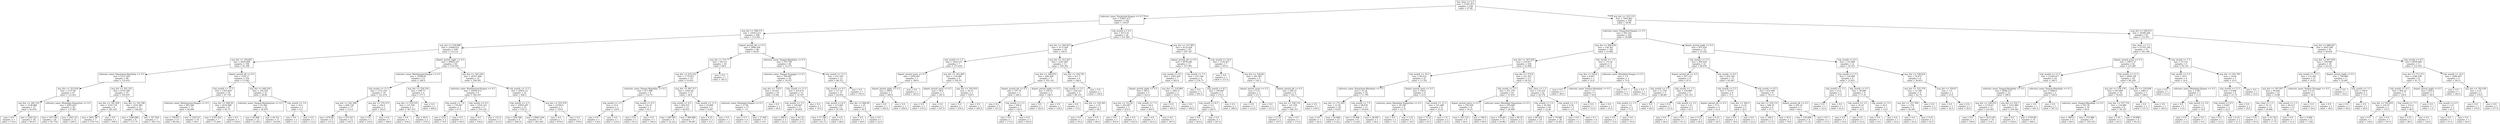 digraph Tree {
node [shape=box] ;
0 [label="bus_class <= 0.5\nmse = 13391.873\nsamples = 638\nvalue = 97.08"] ;
1 [label="subroute_name_Naypyitaw-Yangon <= 0.5\nmse = 15667.472\nsamples = 344\nvalue = 130.07"] ;
0 -> 1 [labeldistance=2.5, labelangle=45, headlabel="True"] ;
2 [label="avg_dur <= 598.571\nmse = 14503.212\nsamples = 308\nvalue = 115.925"] ;
1 -> 2 ;
3 [label="avg_dur <= 518.998\nmse = 15848.622\nsamples = 248\nvalue = 133.121"] ;
2 -> 3 ;
4 [label="avg_dur <= 354.891\nmse = 4629.498\nsamples = 194\nvalue = 93.196"] ;
3 -> 4 ;
5 [label="subroute_name_Naypyitaw-Mandalay <= 0.5\nmse = 5357.929\nsamples = 90\nvalue = 133.933"] ;
4 -> 5 ;
6 [label="avg_dur <= 323.039\nmse = 3137.49\nsamples = 67\nvalue = 112.821"] ;
5 -> 6 ;
7 [label="avg_dur <= 282.154\nmse = 1528.868\nsamples = 37\nvalue = 92.676"] ;
6 -> 7 ;
8 [label="mse = 0.0\nsamples = 1\nvalue = 174.0"] ;
7 -> 8 ;
9 [label="mse = 1382.521\nsamples = 36\nvalue = 90.417"] ;
7 -> 9 ;
10 [label="subroute_name_Mandalay-Naypyitaw <= 0.5\nmse = 4003.622\nsamples = 30\nvalue = 137.667"] ;
6 -> 10 ;
11 [label="mse = 1071.84\nsamples = 18\nvalue = 95.778"] ;
10 -> 11 ;
12 [label="mse = 1821.25\nsamples = 12\nvalue = 200.5"] ;
10 -> 12 ;
13 [label="avg_dur <= 301.333\nmse = 6745.289\nsamples = 23\nvalue = 195.435"] ;
5 -> 13 ;
14 [label="avg_dur <= 301.058\nmse = 3310.734\nsamples = 8\nvalue = 281.625"] ;
13 -> 14 ;
15 [label="mse = 2831.347\nsamples = 7\nvalue = 270.714"] ;
14 -> 15 ;
16 [label="mse = 0.0\nsamples = 1\nvalue = 358.0"] ;
14 -> 16 ;
17 [label="avg_dur <= 316.786\nmse = 2501.982\nsamples = 15\nvalue = 149.467"] ;
13 -> 17 ;
18 [label="mse = 2248.688\nsamples = 8\nvalue = 117.75"] ;
17 -> 18 ;
19 [label="mse = 327.918\nsamples = 7\nvalue = 185.714"] ;
17 -> 19 ;
20 [label="depart_period_aft <= 0.5\nmse = 1320.17\nsamples = 104\nvalue = 57.942"] ;
4 -> 20 ;
21 [label="trip_month <= 11.5\nmse = 1303.929\nsamples = 79\nvalue = 67.759"] ;
20 -> 21 ;
22 [label="subroute_name_Mawlamyine-Yangon <= 0.5\nmse = 893.506\nsamples = 71\nvalue = 64.606"] ;
21 -> 22 ;
23 [label="mse = 738.071\nsamples = 57\nvalue = 68.561"] ;
22 -> 23 ;
24 [label="mse = 1203.25\nsamples = 14\nvalue = 48.5"] ;
22 -> 24 ;
25 [label="avg_dur <= 484.59\nmse = 4074.688\nsamples = 8\nvalue = 95.75"] ;
21 -> 25 ;
26 [label="mse = 1353.102\nsamples = 7\nvalue = 75.429"] ;
25 -> 26 ;
27 [label="mse = 0.0\nsamples = 1\nvalue = 238.0"] ;
25 -> 27 ;
28 [label="avg_dur <= 440.245\nmse = 104.554\nsamples = 25\nvalue = 26.92"] ;
20 -> 28 ;
29 [label="subroute_name_Yangon-Mawlamyine <= 0.5\nmse = 81.902\nsamples = 23\nvalue = 28.478"] ;
28 -> 29 ;
30 [label="mse = 92.806\nsamples = 12\nvalue = 31.833"] ;
29 -> 30 ;
31 [label="mse = 44.331\nsamples = 11\nvalue = 24.818"] ;
29 -> 31 ;
32 [label="trip_month <= 5.0\nmse = 16.0\nsamples = 2\nvalue = 9.0"] ;
28 -> 32 ;
33 [label="mse = 0.0\nsamples = 1\nvalue = 5.0"] ;
32 -> 33 ;
34 [label="mse = 0.0\nsamples = 1\nvalue = 13.0"] ;
32 -> 34 ;
35 [label="depart_period_night <= 0.5\nmse = 29854.247\nsamples = 54\nvalue = 276.556"] ;
3 -> 35 ;
36 [label="subroute_name_Mawlamyine-Yangon <= 0.5\nmse = 10588.87\nsamples = 23\nvalue = 166.0"] ;
35 -> 36 ;
37 [label="trip_month <= 11.5\nmse = 1332.144\nsamples = 19\nvalue = 121.474"] ;
36 -> 37 ;
38 [label="avg_dur <= 542.308\nmse = 606.118\nsamples = 17\nvalue = 112.0"] ;
37 -> 38 ;
39 [label="mse = 679.44\nsamples = 5\nvalue = 127.6"] ;
38 -> 39 ;
40 [label="mse = 431.917\nsamples = 12\nvalue = 105.5"] ;
38 -> 40 ;
41 [label="avg_dur <= 570.375\nmse = 256.0\nsamples = 2\nvalue = 202.0"] ;
37 -> 41 ;
42 [label="mse = 0.0\nsamples = 1\nvalue = 218.0"] ;
41 -> 42 ;
43 [label="mse = 0.0\nsamples = 1\nvalue = 186.0"] ;
41 -> 43 ;
44 [label="avg_dur <= 526.216\nmse = 408.75\nsamples = 4\nvalue = 377.5"] ;
36 -> 44 ;
45 [label="avg_dur <= 519.519\nmse = 131.556\nsamples = 3\nvalue = 367.333"] ;
44 -> 45 ;
46 [label="mse = 0.0\nsamples = 1\nvalue = 354.0"] ;
45 -> 46 ;
47 [label="mse = 64.0\nsamples = 2\nvalue = 374.0"] ;
45 -> 47 ;
48 [label="mse = 0.0\nsamples = 1\nvalue = 408.0"] ;
44 -> 48 ;
49 [label="avg_dur <= 542.259\nmse = 28351.469\nsamples = 31\nvalue = 358.581"] ;
35 -> 49 ;
50 [label="subroute_name_Mawlamyine-Yangon <= 0.5\nmse = 10436.472\nsamples = 6\nvalue = 160.167"] ;
49 -> 50 ;
51 [label="trip_month <= 7.0\nmse = 178.667\nsamples = 3\nvalue = 67.0"] ;
50 -> 51 ;
52 [label="mse = 25.0\nsamples = 2\nvalue = 76.0"] ;
51 -> 52 ;
53 [label="mse = 0.0\nsamples = 1\nvalue = 49.0"] ;
51 -> 53 ;
54 [label="trip_month <= 9.5\nmse = 3334.222\nsamples = 3\nvalue = 253.333"] ;
50 -> 54 ;
55 [label="mse = 0.0\nsamples = 1\nvalue = 334.0"] ;
54 -> 55 ;
56 [label="mse = 121.0\nsamples = 2\nvalue = 213.0"] ;
54 -> 56 ;
57 [label="trip_month <= 11.5\nmse = 20935.12\nsamples = 25\nvalue = 406.2"] ;
49 -> 57 ;
58 [label="trip_month <= 2.5\nmse = 10950.287\nsamples = 23\nvalue = 378.13"] ;
57 -> 58 ;
59 [label="mse = 838.188\nsamples = 4\nvalue = 268.25"] ;
58 -> 59 ;
60 [label="mse = 10002.194\nsamples = 19\nvalue = 401.263"] ;
58 -> 60 ;
61 [label="avg_dur <= 555.479\nmse = 22500.0\nsamples = 2\nvalue = 729.0"] ;
57 -> 61 ;
62 [label="mse = 0.0\nsamples = 1\nvalue = 879.0"] ;
61 -> 62 ;
63 [label="mse = 0.0\nsamples = 1\nvalue = 579.0"] ;
61 -> 63 ;
64 [label="depart_period_aft <= 0.5\nmse = 2668.294\nsamples = 60\nvalue = 44.85"] ;
2 -> 64 ;
65 [label="avg_dur <= 731.77\nmse = 5613.4\nsamples = 20\nvalue = 68.0"] ;
64 -> 65 ;
66 [label="avg_dur <= 633.222\nmse = 1779.812\nsamples = 19\nvalue = 53.632"] ;
65 -> 66 ;
67 [label="subroute_name_Yangon-Mandalay <= 0.5\nmse = 411.688\nsamples = 4\nvalue = 110.75"] ;
66 -> 67 ;
68 [label="trip_month <= 2.5\nmse = 25.0\nsamples = 2\nvalue = 129.0"] ;
67 -> 68 ;
69 [label="mse = 0.0\nsamples = 1\nvalue = 134.0"] ;
68 -> 69 ;
70 [label="mse = 0.0\nsamples = 1\nvalue = 124.0"] ;
68 -> 70 ;
71 [label="trip_month <= 9.5\nmse = 132.25\nsamples = 2\nvalue = 92.5"] ;
67 -> 71 ;
72 [label="mse = 0.0\nsamples = 1\nvalue = 81.0"] ;
71 -> 72 ;
73 [label="mse = 0.0\nsamples = 1\nvalue = 104.0"] ;
71 -> 73 ;
74 [label="avg_dur <= 697.317\nmse = 1042.64\nsamples = 15\nvalue = 38.4"] ;
66 -> 74 ;
75 [label="trip_month <= 9.5\nmse = 944.972\nsamples = 12\nvalue = 46.833"] ;
74 -> 75 ;
76 [label="mse = 240.395\nsamples = 9\nvalue = 32.222"] ;
75 -> 76 ;
77 [label="mse = 496.889\nsamples = 3\nvalue = 90.667"] ;
75 -> 77 ;
78 [label="trip_month <= 11.5\nmse = 10.889\nsamples = 3\nvalue = 4.667"] ;
74 -> 78 ;
79 [label="mse = 6.25\nsamples = 2\nvalue = 6.5"] ;
78 -> 79 ;
80 [label="mse = 0.0\nsamples = 1\nvalue = 1.0"] ;
78 -> 80 ;
81 [label="mse = 0.0\nsamples = 1\nvalue = 341.0"] ;
65 -> 81 ;
82 [label="subroute_name_Yangon-Mandalay <= 0.5\nmse = 793.799\nsamples = 40\nvalue = 33.275"] ;
64 -> 82 ;
83 [label="subroute_name_Yangon-Taunggyi <= 0.5\nmse = 356.667\nsamples = 28\nvalue = 19.107"] ;
82 -> 83 ;
84 [label="avg_dur <= 755.0\nmse = 45.621\nsamples = 16\nvalue = 8.562"] ;
83 -> 84 ;
85 [label="subroute_name_Mandalay-Yangon <= 0.5\nmse = 27.04\nsamples = 15\nvalue = 7.4"] ;
84 -> 85 ;
86 [label="mse = 0.5\nsamples = 4\nvalue = 3.0"] ;
85 -> 86 ;
87 [label="mse = 27.091\nsamples = 11\nvalue = 9.0"] ;
85 -> 87 ;
88 [label="mse = 0.0\nsamples = 1\nvalue = 26.0"] ;
84 -> 88 ;
89 [label="trip_month <= 11.5\nmse = 425.472\nsamples = 12\nvalue = 33.167"] ;
83 -> 89 ;
90 [label="trip_month <= 3.5\nmse = 329.603\nsamples = 11\nvalue = 29.818"] ;
89 -> 90 ;
91 [label="mse = 366.0\nsamples = 3\nvalue = 52.0"] ;
90 -> 91 ;
92 [label="mse = 62.25\nsamples = 8\nvalue = 21.5"] ;
90 -> 92 ;
93 [label="mse = 0.0\nsamples = 1\nvalue = 70.0"] ;
89 -> 93 ;
94 [label="trip_month <= 11.5\nmse = 252.556\nsamples = 12\nvalue = 66.333"] ;
82 -> 94 ;
95 [label="trip_month <= 9.5\nmse = 127.24\nsamples = 11\nvalue = 62.818"] ;
94 -> 95 ;
96 [label="trip_month <= 8.5\nmse = 113.802\nsamples = 9\nvalue = 65.556"] ;
95 -> 96 ;
97 [label="mse = 57.188\nsamples = 8\nvalue = 62.75"] ;
96 -> 97 ;
98 [label="mse = 0.0\nsamples = 1\nvalue = 88.0"] ;
96 -> 98 ;
99 [label="avg_dur <= 609.49\nmse = 2.25\nsamples = 2\nvalue = 50.5"] ;
95 -> 99 ;
100 [label="mse = 0.0\nsamples = 1\nvalue = 49.0"] ;
99 -> 100 ;
101 [label="mse = 0.0\nsamples = 1\nvalue = 52.0"] ;
99 -> 101 ;
102 [label="mse = 0.0\nsamples = 1\nvalue = 105.0"] ;
94 -> 102 ;
103 [label="trip_month <= 6.5\nmse = 9272.41\nsamples = 36\nvalue = 251.083"] ;
1 -> 103 ;
104 [label="avg_dur <= 304.023\nmse = 5172.444\nsamples = 18\nvalue = 205.0"] ;
103 -> 104 ;
105 [label="trip_month <= 1.5\nmse = 1620.531\nsamples = 7\nvalue = 275.429"] ;
104 -> 105 ;
106 [label="depart_period_morn <= 0.5\nmse = 1650.667\nsamples = 3\nvalue = 309.0"] ;
105 -> 106 ;
107 [label="depart_period_night <= 0.5\nmse = 289.0\nsamples = 2\nvalue = 282.0"] ;
106 -> 107 ;
108 [label="mse = 0.0\nsamples = 1\nvalue = 265.0"] ;
107 -> 108 ;
109 [label="mse = 0.0\nsamples = 1\nvalue = 299.0"] ;
107 -> 109 ;
110 [label="mse = 0.0\nsamples = 1\nvalue = 363.0"] ;
106 -> 110 ;
111 [label="avg_dur <= 303.465\nmse = 118.688\nsamples = 4\nvalue = 250.25"] ;
105 -> 111 ;
112 [label="depart_period_morn <= 0.5\nmse = 36.0\nsamples = 2\nvalue = 241.0"] ;
111 -> 112 ;
113 [label="mse = 0.0\nsamples = 1\nvalue = 235.0"] ;
112 -> 113 ;
114 [label="mse = 0.0\nsamples = 1\nvalue = 247.0"] ;
112 -> 114 ;
115 [label="avg_dur <= 303.916\nmse = 30.25\nsamples = 2\nvalue = 259.5"] ;
111 -> 115 ;
116 [label="mse = 0.0\nsamples = 1\nvalue = 254.0"] ;
115 -> 116 ;
117 [label="mse = 0.0\nsamples = 1\nvalue = 265.0"] ;
115 -> 117 ;
118 [label="avg_dur <= 312.267\nmse = 2267.603\nsamples = 11\nvalue = 160.182"] ;
104 -> 118 ;
119 [label="avg_dur <= 309.672\nmse = 406.408\nsamples = 7\nvalue = 191.143"] ;
118 -> 119 ;
120 [label="depart_period_aft <= 0.5\nmse = 197.76\nsamples = 5\nvalue = 200.2"] ;
119 -> 120 ;
121 [label="mse = 0.0\nsamples = 2\nvalue = 211.0"] ;
120 -> 121 ;
122 [label="trip_month <= 2.5\nmse = 200.0\nsamples = 3\nvalue = 193.0"] ;
120 -> 122 ;
123 [label="mse = 0.0\nsamples = 1\nvalue = 173.0"] ;
122 -> 123 ;
124 [label="mse = 0.0\nsamples = 2\nvalue = 203.0"] ;
122 -> 124 ;
125 [label="depart_period_night <= 0.5\nmse = 210.25\nsamples = 2\nvalue = 168.5"] ;
119 -> 125 ;
126 [label="mse = 0.0\nsamples = 1\nvalue = 183.0"] ;
125 -> 126 ;
127 [label="mse = 0.0\nsamples = 1\nvalue = 154.0"] ;
125 -> 127 ;
128 [label="avg_dur <= 320.761\nmse = 911.5\nsamples = 4\nvalue = 106.0"] ;
118 -> 128 ;
129 [label="trip_month <= 5.5\nmse = 104.222\nsamples = 3\nvalue = 89.333"] ;
128 -> 129 ;
130 [label="mse = 0.0\nsamples = 1\nvalue = 75.0"] ;
129 -> 130 ;
131 [label="avg_dur <= 318.302\nmse = 2.25\nsamples = 2\nvalue = 96.5"] ;
129 -> 131 ;
132 [label="mse = 0.0\nsamples = 1\nvalue = 95.0"] ;
131 -> 132 ;
133 [label="mse = 0.0\nsamples = 1\nvalue = 98.0"] ;
131 -> 133 ;
134 [label="mse = 0.0\nsamples = 1\nvalue = 156.0"] ;
128 -> 134 ;
135 [label="avg_dur <= 317.905\nmse = 9125.028\nsamples = 18\nvalue = 297.167"] ;
103 -> 135 ;
136 [label="depart_period_aft <= 0.5\nmse = 4978.446\nsamples = 11\nvalue = 357.091"] ;
135 -> 136 ;
137 [label="trip_month <= 9.5\nmse = 1945.429\nsamples = 7\nvalue = 403.0"] ;
136 -> 137 ;
138 [label="depart_period_night <= 0.5\nmse = 363.2\nsamples = 5\nvalue = 423.0"] ;
137 -> 138 ;
139 [label="avg_dur <= 312.62\nmse = 202.667\nsamples = 3\nvalue = 435.0"] ;
138 -> 139 ;
140 [label="mse = 0.0\nsamples = 1\nvalue = 455.0"] ;
139 -> 140 ;
141 [label="mse = 4.0\nsamples = 2\nvalue = 425.0"] ;
139 -> 141 ;
142 [label="trip_month <= 7.5\nmse = 64.0\nsamples = 2\nvalue = 405.0"] ;
138 -> 142 ;
143 [label="mse = 0.0\nsamples = 1\nvalue = 413.0"] ;
142 -> 143 ;
144 [label="mse = 0.0\nsamples = 1\nvalue = 397.0"] ;
142 -> 144 ;
145 [label="avg_dur <= 310.864\nmse = 2401.0\nsamples = 2\nvalue = 353.0"] ;
137 -> 145 ;
146 [label="mse = 0.0\nsamples = 1\nvalue = 402.0"] ;
145 -> 146 ;
147 [label="mse = 0.0\nsamples = 1\nvalue = 304.0"] ;
145 -> 147 ;
148 [label="trip_month <= 7.5\nmse = 143.188\nsamples = 4\nvalue = 276.75"] ;
136 -> 148 ;
149 [label="mse = 0.0\nsamples = 1\nvalue = 291.0"] ;
148 -> 149 ;
150 [label="trip_month <= 9.5\nmse = 100.667\nsamples = 3\nvalue = 272.0"] ;
148 -> 150 ;
151 [label="trip_month <= 8.5\nmse = 4.0\nsamples = 2\nvalue = 265.0"] ;
150 -> 151 ;
152 [label="mse = 0.0\nsamples = 1\nvalue = 263.0"] ;
151 -> 152 ;
153 [label="mse = 0.0\nsamples = 1\nvalue = 267.0"] ;
151 -> 153 ;
154 [label="mse = 0.0\nsamples = 1\nvalue = 286.0"] ;
150 -> 154 ;
155 [label="trip_month <= 10.0\nmse = 1130.857\nsamples = 7\nvalue = 203.0"] ;
135 -> 155 ;
156 [label="mse = 0.0\nsamples = 1\nvalue = 272.0"] ;
155 -> 156 ;
157 [label="avg_dur <= 326.82\nmse = 393.583\nsamples = 6\nvalue = 191.5"] ;
155 -> 157 ;
158 [label="depart_period_morn <= 0.5\nmse = 0.25\nsamples = 2\nvalue = 211.5"] ;
157 -> 158 ;
159 [label="mse = 0.0\nsamples = 1\nvalue = 212.0"] ;
158 -> 159 ;
160 [label="mse = 0.0\nsamples = 1\nvalue = 211.0"] ;
158 -> 160 ;
161 [label="depart_period_aft <= 0.5\nmse = 290.25\nsamples = 4\nvalue = 181.5"] ;
157 -> 161 ;
162 [label="avg_dur <= 338.119\nmse = 141.556\nsamples = 3\nvalue = 189.333"] ;
161 -> 162 ;
163 [label="mse = 12.25\nsamples = 2\nvalue = 197.5"] ;
162 -> 163 ;
164 [label="mse = 0.0\nsamples = 1\nvalue = 173.0"] ;
162 -> 164 ;
165 [label="mse = 0.0\nsamples = 1\nvalue = 158.0"] ;
161 -> 165 ;
166 [label="avg_dur <= 523.153\nmse = 7965.862\nsamples = 294\nvalue = 58.48"] ;
0 -> 166 [labeldistance=2.5, labelangle=-45, headlabel="False"] ;
167 [label="subroute_name_Naypyitaw-Yangon <= 0.5\nmse = 505.101\nsamples = 202\nvalue = 29.089"] ;
166 -> 167 ;
168 [label="avg_dur <= 494.634\nmse = 258.301\nsamples = 169\nvalue = 23.982"] ;
167 -> 168 ;
169 [label="avg_dur <= 307.059\nmse = 218.617\nsamples = 164\nvalue = 22.848"] ;
168 -> 169 ;
170 [label="trip_month <= 10.5\nmse = 94.933\nsamples = 47\nvalue = 13.702"] ;
169 -> 170 ;
171 [label="subroute_name_Naypyitaw-Mandalay <= 0.5\nmse = 53.24\nsamples = 39\nvalue = 11.795"] ;
170 -> 171 ;
172 [label="avg_dur <= 175.263\nmse = 33.29\nsamples = 28\nvalue = 9.821"] ;
171 -> 172 ;
173 [label="mse = 0.0\nsamples = 1\nvalue = 26.0"] ;
172 -> 173 ;
174 [label="mse = 24.469\nsamples = 27\nvalue = 9.222"] ;
172 -> 174 ;
175 [label="trip_month <= 7.5\nmse = 68.876\nsamples = 11\nvalue = 16.818"] ;
171 -> 175 ;
176 [label="mse = 19.484\nsamples = 8\nvalue = 12.625"] ;
175 -> 176 ;
177 [label="mse = 28.667\nsamples = 3\nvalue = 28.0"] ;
175 -> 177 ;
178 [label="depart_period_morn <= 0.5\nmse = 194.0\nsamples = 8\nvalue = 23.0"] ;
170 -> 178 ;
179 [label="subroute_name_Mandalay-Naypyitaw <= 0.5\nmse = 36.188\nsamples = 4\nvalue = 12.75"] ;
178 -> 179 ;
180 [label="mse = 4.0\nsamples = 2\nvalue = 7.0"] ;
179 -> 180 ;
181 [label="mse = 2.25\nsamples = 2\nvalue = 18.5"] ;
179 -> 181 ;
182 [label="trip_month <= 11.5\nmse = 141.688\nsamples = 4\nvalue = 33.25"] ;
178 -> 182 ;
183 [label="mse = 72.25\nsamples = 2\nvalue = 43.5"] ;
182 -> 183 ;
184 [label="mse = 1.0\nsamples = 2\nvalue = 23.0"] ;
182 -> 184 ;
185 [label="avg_dur <= 373.0\nmse = 221.207\nsamples = 117\nvalue = 26.521"] ;
169 -> 185 ;
186 [label="trip_month <= 2.5\nmse = 251.379\nsamples = 63\nvalue = 31.619"] ;
185 -> 186 ;
187 [label="depart_period_morn <= 0.5\nmse = 236.938\nsamples = 8\nvalue = 50.25"] ;
186 -> 187 ;
188 [label="mse = 103.333\nsamples = 6\nvalue = 44.0"] ;
187 -> 188 ;
189 [label="mse = 169.0\nsamples = 2\nvalue = 69.0"] ;
187 -> 189 ;
190 [label="subroute_name_Mandalay-Naypyitaw <= 0.5\nmse = 195.646\nsamples = 55\nvalue = 28.909"] ;
186 -> 190 ;
191 [label="mse = 154.49\nsamples = 51\nvalue = 26.98"] ;
190 -> 191 ;
192 [label="mse = 68.25\nsamples = 4\nvalue = 53.5"] ;
190 -> 192 ;
193 [label="bus_class <= 1.5\nmse = 120.319\nsamples = 54\nvalue = 20.574"] ;
185 -> 193 ;
194 [label="trip_month <= 5.5\nmse = 92.903\nsamples = 49\nvalue = 22.49"] ;
193 -> 194 ;
195 [label="mse = 69.324\nsamples = 19\nvalue = 17.211"] ;
194 -> 195 ;
196 [label="mse = 79.006\nsamples = 30\nvalue = 25.833"] ;
194 -> 196 ;
197 [label="trip_month <= 1.5\nmse = 0.56\nsamples = 5\nvalue = 1.8"] ;
193 -> 197 ;
198 [label="mse = 0.0\nsamples = 1\nvalue = 1.0"] ;
197 -> 198 ;
199 [label="mse = 0.5\nsamples = 4\nvalue = 2.0"] ;
197 -> 199 ;
200 [label="trip_month <= 7.5\nmse = 132.56\nsamples = 5\nvalue = 61.2"] ;
168 -> 200 ;
201 [label="avg_dur <= 516.6\nmse = 8.667\nsamples = 3\nvalue = 52.0"] ;
200 -> 201 ;
202 [label="mse = 0.0\nsamples = 1\nvalue = 48.0"] ;
201 -> 202 ;
203 [label="subroute_name_Yangon-Mandalay <= 0.5\nmse = 1.0\nsamples = 2\nvalue = 54.0"] ;
201 -> 203 ;
204 [label="mse = 0.0\nsamples = 1\nvalue = 53.0"] ;
203 -> 204 ;
205 [label="mse = 0.0\nsamples = 1\nvalue = 55.0"] ;
203 -> 205 ;
206 [label="subroute_name_Mandalay-Yangon <= 0.5\nmse = 1.0\nsamples = 2\nvalue = 75.0"] ;
200 -> 206 ;
207 [label="mse = 0.0\nsamples = 1\nvalue = 74.0"] ;
206 -> 207 ;
208 [label="mse = 0.0\nsamples = 1\nvalue = 76.0"] ;
206 -> 208 ;
209 [label="depart_period_night <= 0.5\nmse = 951.456\nsamples = 33\nvalue = 55.242"] ;
167 -> 209 ;
210 [label="trip_month <= 3.5\nmse = 856.916\nsamples = 21\nvalue = 69.476"] ;
209 -> 210 ;
211 [label="depart_period_aft <= 0.5\nmse = 507.333\nsamples = 6\nvalue = 87.0"] ;
210 -> 211 ;
212 [label="trip_month <= 2.5\nmse = 11.556\nsamples = 3\nvalue = 68.667"] ;
211 -> 212 ;
213 [label="trip_month <= 1.5\nmse = 1.0\nsamples = 2\nvalue = 71.0"] ;
212 -> 213 ;
214 [label="mse = 0.0\nsamples = 1\nvalue = 72.0"] ;
213 -> 214 ;
215 [label="mse = 0.0\nsamples = 1\nvalue = 70.0"] ;
213 -> 215 ;
216 [label="mse = 0.0\nsamples = 1\nvalue = 64.0"] ;
212 -> 216 ;
217 [label="trip_month <= 1.5\nmse = 330.889\nsamples = 3\nvalue = 105.333"] ;
211 -> 217 ;
218 [label="mse = 0.0\nsamples = 1\nvalue = 131.0"] ;
217 -> 218 ;
219 [label="trip_month <= 2.5\nmse = 2.25\nsamples = 2\nvalue = 92.5"] ;
217 -> 219 ;
220 [label="mse = 0.0\nsamples = 1\nvalue = 94.0"] ;
219 -> 220 ;
221 [label="mse = 0.0\nsamples = 1\nvalue = 91.0"] ;
219 -> 221 ;
222 [label="trip_month <= 6.5\nmse = 824.782\nsamples = 15\nvalue = 62.467"] ;
210 -> 222 ;
223 [label="trip_month <= 5.5\nmse = 74.917\nsamples = 6\nvalue = 37.5"] ;
222 -> 223 ;
224 [label="depart_period_aft <= 0.5\nmse = 15.5\nsamples = 4\nvalue = 43.0"] ;
223 -> 224 ;
225 [label="mse = 0.25\nsamples = 2\nvalue = 46.5"] ;
224 -> 225 ;
226 [label="mse = 6.25\nsamples = 2\nvalue = 39.5"] ;
224 -> 226 ;
227 [label="avg_dur <= 304.5\nmse = 12.25\nsamples = 2\nvalue = 26.5"] ;
223 -> 227 ;
228 [label="mse = 0.0\nsamples = 1\nvalue = 30.0"] ;
227 -> 228 ;
229 [label="mse = 0.0\nsamples = 1\nvalue = 23.0"] ;
227 -> 229 ;
230 [label="trip_month <= 8.5\nmse = 632.099\nsamples = 9\nvalue = 79.111"] ;
222 -> 230 ;
231 [label="avg_dur <= 310.133\nmse = 448.25\nsamples = 4\nvalue = 97.5"] ;
230 -> 231 ;
232 [label="mse = 100.0\nsamples = 2\nvalue = 117.0"] ;
231 -> 232 ;
233 [label="mse = 36.0\nsamples = 2\nvalue = 78.0"] ;
231 -> 233 ;
234 [label="depart_period_aft <= 0.5\nmse = 292.24\nsamples = 5\nvalue = 64.4"] ;
230 -> 234 ;
235 [label="mse = 130.688\nsamples = 4\nvalue = 71.25"] ;
234 -> 235 ;
236 [label="mse = 0.0\nsamples = 1\nvalue = 37.0"] ;
234 -> 236 ;
237 [label="trip_month <= 6.5\nmse = 141.889\nsamples = 12\nvalue = 30.333"] ;
209 -> 237 ;
238 [label="trip_month <= 2.5\nmse = 120.806\nsamples = 6\nvalue = 23.833"] ;
237 -> 238 ;
239 [label="trip_month <= 1.5\nmse = 25.0\nsamples = 2\nvalue = 37.0"] ;
238 -> 239 ;
240 [label="mse = 0.0\nsamples = 1\nvalue = 32.0"] ;
239 -> 240 ;
241 [label="mse = 0.0\nsamples = 1\nvalue = 42.0"] ;
239 -> 241 ;
242 [label="trip_month <= 4.5\nmse = 38.688\nsamples = 4\nvalue = 17.25"] ;
238 -> 242 ;
243 [label="trip_month <= 3.5\nmse = 20.25\nsamples = 2\nvalue = 20.5"] ;
242 -> 243 ;
244 [label="mse = 0.0\nsamples = 1\nvalue = 16.0"] ;
243 -> 244 ;
245 [label="mse = 0.0\nsamples = 1\nvalue = 25.0"] ;
243 -> 245 ;
246 [label="trip_month <= 5.5\nmse = 36.0\nsamples = 2\nvalue = 14.0"] ;
242 -> 246 ;
247 [label="mse = 0.0\nsamples = 1\nvalue = 8.0"] ;
246 -> 247 ;
248 [label="mse = 0.0\nsamples = 1\nvalue = 20.0"] ;
246 -> 248 ;
249 [label="avg_dur <= 338.024\nmse = 78.472\nsamples = 6\nvalue = 36.833"] ;
237 -> 249 ;
250 [label="avg_dur <= 325.379\nmse = 12.188\nsamples = 4\nvalue = 42.75"] ;
249 -> 250 ;
251 [label="avg_dur <= 315.768\nmse = 1.556\nsamples = 3\nvalue = 44.667"] ;
250 -> 251 ;
252 [label="mse = 0.0\nsamples = 1\nvalue = 43.0"] ;
251 -> 252 ;
253 [label="mse = 0.25\nsamples = 2\nvalue = 45.5"] ;
251 -> 253 ;
254 [label="mse = 0.0\nsamples = 1\nvalue = 37.0"] ;
250 -> 254 ;
255 [label="avg_dur <= 350.87\nmse = 1.0\nsamples = 2\nvalue = 25.0"] ;
249 -> 255 ;
256 [label="mse = 0.0\nsamples = 1\nvalue = 24.0"] ;
255 -> 256 ;
257 [label="mse = 0.0\nsamples = 1\nvalue = 26.0"] ;
255 -> 257 ;
258 [label="avg_dur <= 544.413\nmse = 18286.206\nsamples = 92\nvalue = 123.011"] ;
166 -> 258 ;
259 [label="bus_class <= 1.5\nmse = 21705.256\nsamples = 51\nvalue = 181.196"] ;
258 -> 259 ;
260 [label="depart_period_morn <= 0.5\nmse = 19611.27\nsamples = 42\nvalue = 215.667"] ;
259 -> 260 ;
261 [label="trip_month <= 11.5\nmse = 12200.917\nsamples = 24\nvalue = 309.5"] ;
260 -> 261 ;
262 [label="subroute_name_Yangon-Mandalay <= 0.5\nmse = 8386.273\nsamples = 22\nvalue = 290.0"] ;
261 -> 262 ;
263 [label="avg_dur <= 526.033\nmse = 5118.43\nsamples = 11\nvalue = 225.455"] ;
262 -> 263 ;
264 [label="mse = 0.0\nsamples = 1\nvalue = 339.0"] ;
263 -> 264 ;
265 [label="mse = 4212.09\nsamples = 10\nvalue = 214.1"] ;
263 -> 265 ;
266 [label="avg_dur <= 532.7\nmse = 3321.884\nsamples = 11\nvalue = 354.545"] ;
262 -> 266 ;
267 [label="mse = 0.0\nsamples = 1\nvalue = 238.0"] ;
266 -> 267 ;
268 [label="mse = 2159.96\nsamples = 10\nvalue = 366.2"] ;
266 -> 268 ;
269 [label="subroute_name_Yangon-Mandalay <= 0.5\nmse = 3969.0\nsamples = 2\nvalue = 524.0"] ;
261 -> 269 ;
270 [label="mse = 0.0\nsamples = 1\nvalue = 461.0"] ;
269 -> 270 ;
271 [label="mse = 0.0\nsamples = 1\nvalue = 587.0"] ;
269 -> 271 ;
272 [label="trip_month <= 11.5\nmse = 2099.358\nsamples = 18\nvalue = 90.556"] ;
260 -> 272 ;
273 [label="avg_dur <= 534.178\nmse = 645.609\nsamples = 16\nvalue = 78.625"] ;
272 -> 273 ;
274 [label="subroute_name_Yangon-Mandalay <= 0.5\nmse = 567.56\nsamples = 10\nvalue = 90.8"] ;
273 -> 274 ;
275 [label="mse = 396.0\nsamples = 4\nvalue = 69.0"] ;
274 -> 275 ;
276 [label="mse = 153.889\nsamples = 6\nvalue = 105.333"] ;
274 -> 276 ;
277 [label="avg_dur <= 537.714\nmse = 116.889\nsamples = 6\nvalue = 58.333"] ;
273 -> 277 ;
278 [label="mse = 2.25\nsamples = 2\nvalue = 44.5"] ;
277 -> 278 ;
279 [label="mse = 30.688\nsamples = 4\nvalue = 65.25"] ;
277 -> 279 ;
280 [label="avg_dur <= 530.408\nmse = 3481.0\nsamples = 2\nvalue = 186.0"] ;
272 -> 280 ;
281 [label="mse = 0.0\nsamples = 1\nvalue = 127.0"] ;
280 -> 281 ;
282 [label="mse = 0.0\nsamples = 1\nvalue = 245.0"] ;
280 -> 282 ;
283 [label="trip_month <= 7.5\nmse = 55.333\nsamples = 9\nvalue = 20.333"] ;
259 -> 283 ;
284 [label="trip_month <= 2.5\nmse = 29.0\nsamples = 4\nvalue = 14.0"] ;
283 -> 284 ;
285 [label="mse = 0.0\nsamples = 1\nvalue = 23.0"] ;
284 -> 285 ;
286 [label="subroute_name_Mandalay-Yangon <= 0.5\nmse = 2.667\nsamples = 3\nvalue = 11.0"] ;
284 -> 286 ;
287 [label="mse = 0.0\nsamples = 1\nvalue = 13.0"] ;
286 -> 287 ;
288 [label="trip_month <= 5.0\nmse = 1.0\nsamples = 2\nvalue = 10.0"] ;
286 -> 288 ;
289 [label="mse = 0.0\nsamples = 1\nvalue = 11.0"] ;
288 -> 289 ;
290 [label="mse = 0.0\nsamples = 1\nvalue = 9.0"] ;
288 -> 290 ;
291 [label="avg_dur <= 541.765\nmse = 18.64\nsamples = 5\nvalue = 25.4"] ;
283 -> 291 ;
292 [label="trip_month <= 11.5\nmse = 9.688\nsamples = 4\nvalue = 23.75"] ;
291 -> 292 ;
293 [label="trip_month <= 8.5\nmse = 0.667\nsamples = 3\nvalue = 22.0"] ;
292 -> 293 ;
294 [label="mse = 0.0\nsamples = 1\nvalue = 23.0"] ;
293 -> 294 ;
295 [label="mse = 0.25\nsamples = 2\nvalue = 21.5"] ;
293 -> 295 ;
296 [label="mse = 0.0\nsamples = 1\nvalue = 29.0"] ;
292 -> 296 ;
297 [label="mse = 0.0\nsamples = 1\nvalue = 32.0"] ;
291 -> 297 ;
298 [label="avg_dur <= 688.047\nmse = 4583.598\nsamples = 41\nvalue = 50.634"] ;
258 -> 298 ;
299 [label="avg_dur <= 607.059\nmse = 304.846\nsamples = 30\nvalue = 20.233"] ;
298 -> 299 ;
300 [label="trip_month <= 11.5\nmse = 121.641\nsamples = 27\nvalue = 16.63"] ;
299 -> 300 ;
301 [label="avg_dur <= 567.857\nmse = 90.026\nsamples = 25\nvalue = 14.88"] ;
300 -> 301 ;
302 [label="bus_class <= 1.5\nmse = 76.13\nsamples = 13\nvalue = 19.846"] ;
301 -> 302 ;
303 [label="mse = 0.0\nsamples = 1\nvalue = 45.0"] ;
302 -> 303 ;
304 [label="mse = 25.354\nsamples = 12\nvalue = 17.75"] ;
302 -> 304 ;
305 [label="trip_month <= 1.5\nmse = 49.417\nsamples = 12\nvalue = 9.5"] ;
301 -> 305 ;
306 [label="mse = 0.0\nsamples = 1\nvalue = 31.0"] ;
305 -> 306 ;
307 [label="mse = 8.066\nsamples = 11\nvalue = 7.545"] ;
305 -> 307 ;
308 [label="subroute_name_Yangon-Taunggyi <= 0.5\nmse = 0.25\nsamples = 2\nvalue = 38.5"] ;
300 -> 308 ;
309 [label="mse = 0.0\nsamples = 1\nvalue = 39.0"] ;
308 -> 309 ;
310 [label="mse = 0.0\nsamples = 1\nvalue = 38.0"] ;
308 -> 310 ;
311 [label="depart_period_night <= 0.5\nmse = 784.889\nsamples = 3\nvalue = 52.667"] ;
299 -> 311 ;
312 [label="mse = 0.0\nsamples = 1\nvalue = 16.0"] ;
311 -> 312 ;
313 [label="trip_month <= 3.5\nmse = 169.0\nsamples = 2\nvalue = 71.0"] ;
311 -> 313 ;
314 [label="mse = 0.0\nsamples = 1\nvalue = 58.0"] ;
313 -> 314 ;
315 [label="mse = 0.0\nsamples = 1\nvalue = 84.0"] ;
313 -> 315 ;
316 [label="trip_month <= 9.5\nmse = 6858.066\nsamples = 11\nvalue = 133.545"] ;
298 -> 316 ;
317 [label="avg_dur <= 713.371\nmse = 2280.438\nsamples = 8\nvalue = 91.75"] ;
316 -> 317 ;
318 [label="trip_month <= 4.0\nmse = 904.24\nsamples = 5\nvalue = 120.4"] ;
317 -> 318 ;
319 [label="avg_dur <= 702.416\nmse = 210.25\nsamples = 2\nvalue = 152.5"] ;
318 -> 319 ;
320 [label="mse = 0.0\nsamples = 1\nvalue = 138.0"] ;
319 -> 320 ;
321 [label="mse = 0.0\nsamples = 1\nvalue = 167.0"] ;
319 -> 321 ;
322 [label="trip_month <= 7.5\nmse = 222.0\nsamples = 3\nvalue = 99.0"] ;
318 -> 322 ;
323 [label="mse = 2.25\nsamples = 2\nvalue = 88.5"] ;
322 -> 323 ;
324 [label="mse = 0.0\nsamples = 1\nvalue = 120.0"] ;
322 -> 324 ;
325 [label="depart_period_night <= 0.5\nmse = 926.0\nsamples = 3\nvalue = 44.0"] ;
317 -> 325 ;
326 [label="mse = 0.0\nsamples = 1\nvalue = 1.0"] ;
325 -> 326 ;
327 [label="trip_month <= 6.5\nmse = 2.25\nsamples = 2\nvalue = 65.5"] ;
325 -> 327 ;
328 [label="mse = 0.0\nsamples = 1\nvalue = 67.0"] ;
327 -> 328 ;
329 [label="mse = 0.0\nsamples = 1\nvalue = 64.0"] ;
327 -> 329 ;
330 [label="trip_month <= 10.5\nmse = 1984.667\nsamples = 3\nvalue = 245.0"] ;
316 -> 330 ;
331 [label="mse = 0.0\nsamples = 1\nvalue = 182.0"] ;
330 -> 331 ;
332 [label="avg_dur <= 702.038\nmse = 0.25\nsamples = 2\nvalue = 276.5"] ;
330 -> 332 ;
333 [label="mse = 0.0\nsamples = 1\nvalue = 276.0"] ;
332 -> 333 ;
334 [label="mse = 0.0\nsamples = 1\nvalue = 277.0"] ;
332 -> 334 ;
}